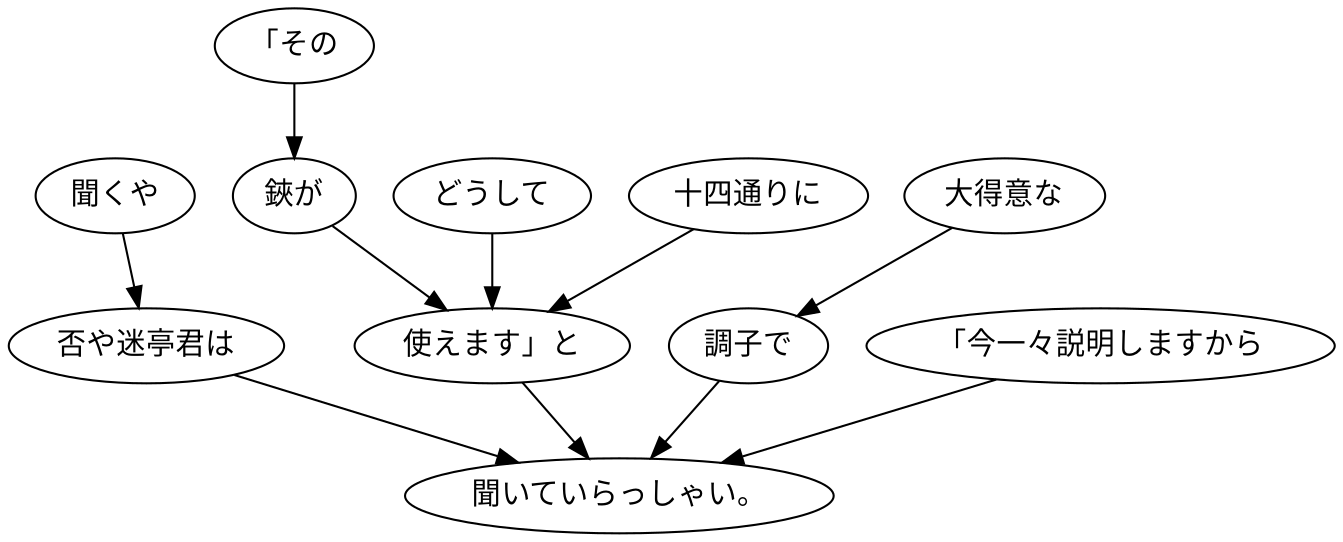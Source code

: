 digraph graph3482 {
	node0 [label="「その"];
	node1 [label="鋏が"];
	node2 [label="どうして"];
	node3 [label="十四通りに"];
	node4 [label="使えます」と"];
	node5 [label="聞くや"];
	node6 [label="否や迷亭君は"];
	node7 [label="大得意な"];
	node8 [label="調子で"];
	node9 [label="「今一々説明しますから"];
	node10 [label="聞いていらっしゃい。"];
	node0 -> node1;
	node1 -> node4;
	node2 -> node4;
	node3 -> node4;
	node4 -> node10;
	node5 -> node6;
	node6 -> node10;
	node7 -> node8;
	node8 -> node10;
	node9 -> node10;
}
